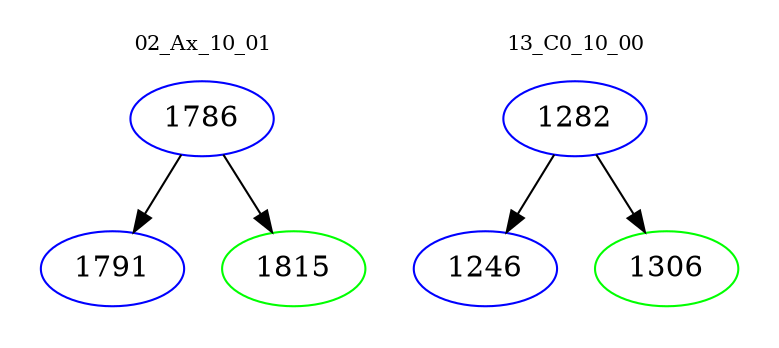 digraph{
subgraph cluster_0 {
color = white
label = "02_Ax_10_01";
fontsize=10;
T0_1786 [label="1786", color="blue"]
T0_1786 -> T0_1791 [color="black"]
T0_1791 [label="1791", color="blue"]
T0_1786 -> T0_1815 [color="black"]
T0_1815 [label="1815", color="green"]
}
subgraph cluster_1 {
color = white
label = "13_C0_10_00";
fontsize=10;
T1_1282 [label="1282", color="blue"]
T1_1282 -> T1_1246 [color="black"]
T1_1246 [label="1246", color="blue"]
T1_1282 -> T1_1306 [color="black"]
T1_1306 [label="1306", color="green"]
}
}
